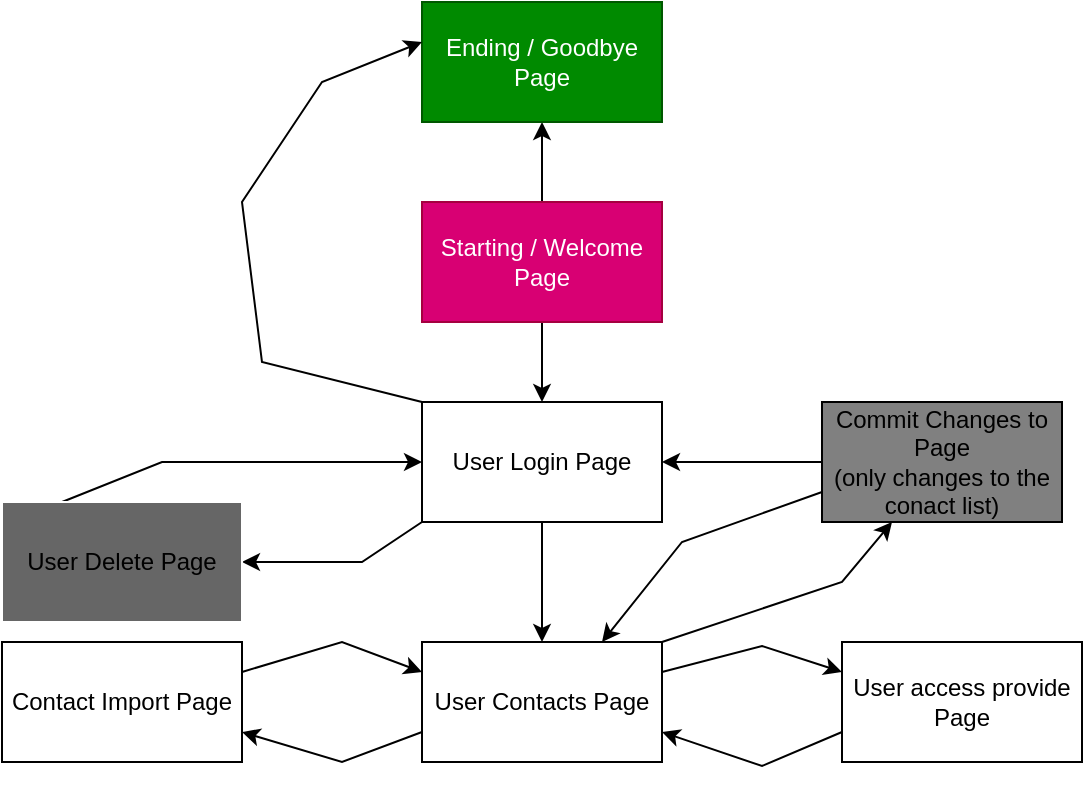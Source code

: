 <mxfile>
    <diagram id="q6j_f_ZZi2jvW6SH02ZL" name="Page-1">
        <mxGraphModel dx="690" dy="472" grid="1" gridSize="10" guides="1" tooltips="1" connect="1" arrows="1" fold="1" page="1" pageScale="1" pageWidth="850" pageHeight="1100" background="none" math="0" shadow="0">
            <root>
                <mxCell id="0"/>
                <mxCell id="1" parent="0"/>
                <mxCell id="3" style="edgeStyle=none;html=1;exitX=0.5;exitY=0;exitDx=0;exitDy=0;rounded=0;" parent="1" source="2" edge="1">
                    <mxGeometry relative="1" as="geometry">
                        <mxPoint x="420" y="198" as="targetPoint"/>
                    </mxGeometry>
                </mxCell>
                <mxCell id="8" style="edgeStyle=none;html=1;exitX=0.5;exitY=1;exitDx=0;exitDy=0;entryX=0.5;entryY=0;entryDx=0;entryDy=0;rounded=0;" parent="1" source="2" target="5" edge="1">
                    <mxGeometry relative="1" as="geometry"/>
                </mxCell>
                <mxCell id="2" value="Starting / Welcome Page" style="whiteSpace=wrap;html=1;rounded=0;fillColor=#d80073;fontColor=#ffffff;strokeColor=#A50040;" parent="1" vertex="1">
                    <mxGeometry x="360" y="238" width="120" height="60" as="geometry"/>
                </mxCell>
                <mxCell id="4" value="Ending / Goodbye Page" style="whiteSpace=wrap;html=1;fillColor=#008a00;fontColor=#ffffff;strokeColor=#005700;rounded=0;" parent="1" vertex="1">
                    <mxGeometry x="360" y="138" width="120" height="60" as="geometry"/>
                </mxCell>
                <mxCell id="10" style="edgeStyle=none;html=1;exitX=0;exitY=0;exitDx=0;exitDy=0;rounded=0;" parent="1" source="5" target="4" edge="1">
                    <mxGeometry relative="1" as="geometry">
                        <mxPoint x="290" y="258" as="targetPoint"/>
                        <Array as="points">
                            <mxPoint x="280" y="318"/>
                            <mxPoint x="270" y="238"/>
                            <mxPoint x="310" y="178"/>
                            <mxPoint x="360" y="158"/>
                        </Array>
                    </mxGeometry>
                </mxCell>
                <mxCell id="12" style="edgeStyle=none;html=1;exitX=0.5;exitY=1;exitDx=0;exitDy=0;entryX=0.5;entryY=0;entryDx=0;entryDy=0;rounded=0;" parent="1" source="5" target="11" edge="1">
                    <mxGeometry relative="1" as="geometry"/>
                </mxCell>
                <mxCell id="18" style="edgeStyle=none;html=1;exitX=0;exitY=1;exitDx=0;exitDy=0;entryX=1;entryY=0.5;entryDx=0;entryDy=0;rounded=0;" parent="1" source="5" target="19" edge="1">
                    <mxGeometry relative="1" as="geometry">
                        <mxPoint x="290" y="458" as="targetPoint"/>
                        <Array as="points">
                            <mxPoint x="330" y="418"/>
                        </Array>
                    </mxGeometry>
                </mxCell>
                <mxCell id="5" value="User Login Page" style="whiteSpace=wrap;html=1;rounded=0;" parent="1" vertex="1">
                    <mxGeometry x="360" y="338" width="120" height="60" as="geometry"/>
                </mxCell>
                <mxCell id="15" style="edgeStyle=none;html=1;exitX=1;exitY=0;exitDx=0;exitDy=0;rounded=0;" parent="1" source="11" target="16" edge="1">
                    <mxGeometry relative="1" as="geometry">
                        <mxPoint x="550" y="398" as="targetPoint"/>
                        <Array as="points">
                            <mxPoint x="570" y="428"/>
                        </Array>
                    </mxGeometry>
                </mxCell>
                <mxCell id="25" style="edgeStyle=none;html=1;exitX=1;exitY=0.25;exitDx=0;exitDy=0;entryX=0;entryY=0.25;entryDx=0;entryDy=0;rounded=0;" parent="1" source="11" target="21" edge="1">
                    <mxGeometry relative="1" as="geometry">
                        <Array as="points">
                            <mxPoint x="530" y="460"/>
                        </Array>
                    </mxGeometry>
                </mxCell>
                <mxCell id="28" style="edgeStyle=none;html=1;exitX=0;exitY=0.75;exitDx=0;exitDy=0;entryX=1;entryY=0.75;entryDx=0;entryDy=0;rounded=0;" parent="1" source="11" target="27" edge="1">
                    <mxGeometry relative="1" as="geometry">
                        <Array as="points">
                            <mxPoint x="320" y="518"/>
                        </Array>
                    </mxGeometry>
                </mxCell>
                <mxCell id="11" value="User Contacts Page" style="whiteSpace=wrap;html=1;rounded=0;" parent="1" vertex="1">
                    <mxGeometry x="360" y="458" width="120" height="60" as="geometry"/>
                </mxCell>
                <mxCell id="17" style="edgeStyle=none;html=1;exitX=0;exitY=0.5;exitDx=0;exitDy=0;entryX=1;entryY=0.5;entryDx=0;entryDy=0;rounded=0;" parent="1" source="16" target="5" edge="1">
                    <mxGeometry relative="1" as="geometry"/>
                </mxCell>
                <mxCell id="30" style="edgeStyle=none;html=1;exitX=0;exitY=0.75;exitDx=0;exitDy=0;entryX=0.75;entryY=0;entryDx=0;entryDy=0;rounded=0;" parent="1" source="16" target="11" edge="1">
                    <mxGeometry relative="1" as="geometry">
                        <Array as="points">
                            <mxPoint x="490" y="408"/>
                        </Array>
                    </mxGeometry>
                </mxCell>
                <mxCell id="16" value="Commit Changes to Page&lt;br&gt;(only changes to the conact list)" style="whiteSpace=wrap;html=1;rounded=0;fillColor=#808080;" parent="1" vertex="1">
                    <mxGeometry x="560" y="338" width="120" height="60" as="geometry"/>
                </mxCell>
                <mxCell id="20" style="edgeStyle=none;html=1;exitX=0.25;exitY=0;exitDx=0;exitDy=0;entryX=0;entryY=0.5;entryDx=0;entryDy=0;rounded=0;" parent="1" source="19" target="5" edge="1">
                    <mxGeometry relative="1" as="geometry">
                        <mxPoint x="290" y="348" as="targetPoint"/>
                        <Array as="points">
                            <mxPoint x="230" y="368"/>
                        </Array>
                    </mxGeometry>
                </mxCell>
                <mxCell id="19" value="User Delete Page" style="whiteSpace=wrap;html=1;rounded=0;strokeColor=#FFFFFF;fillColor=#666666;" parent="1" vertex="1">
                    <mxGeometry x="150" y="388" width="120" height="60" as="geometry"/>
                </mxCell>
                <mxCell id="26" style="edgeStyle=none;html=1;exitX=0;exitY=0.75;exitDx=0;exitDy=0;entryX=1;entryY=0.75;entryDx=0;entryDy=0;rounded=0;" parent="1" source="21" target="11" edge="1">
                    <mxGeometry relative="1" as="geometry">
                        <Array as="points">
                            <mxPoint x="530" y="520"/>
                        </Array>
                    </mxGeometry>
                </mxCell>
                <mxCell id="21" value="User access provide Page" style="whiteSpace=wrap;html=1;rounded=0;" parent="1" vertex="1">
                    <mxGeometry x="570" y="458" width="120" height="60" as="geometry"/>
                </mxCell>
                <mxCell id="29" style="edgeStyle=none;html=1;exitX=1;exitY=0.25;exitDx=0;exitDy=0;entryX=0;entryY=0.25;entryDx=0;entryDy=0;rounded=0;" parent="1" source="27" target="11" edge="1">
                    <mxGeometry relative="1" as="geometry">
                        <Array as="points">
                            <mxPoint x="320" y="458"/>
                        </Array>
                    </mxGeometry>
                </mxCell>
                <mxCell id="27" value="Contact Import Page" style="whiteSpace=wrap;html=1;rounded=0;" parent="1" vertex="1">
                    <mxGeometry x="150" y="458" width="120" height="60" as="geometry"/>
                </mxCell>
            </root>
        </mxGraphModel>
    </diagram>
</mxfile>